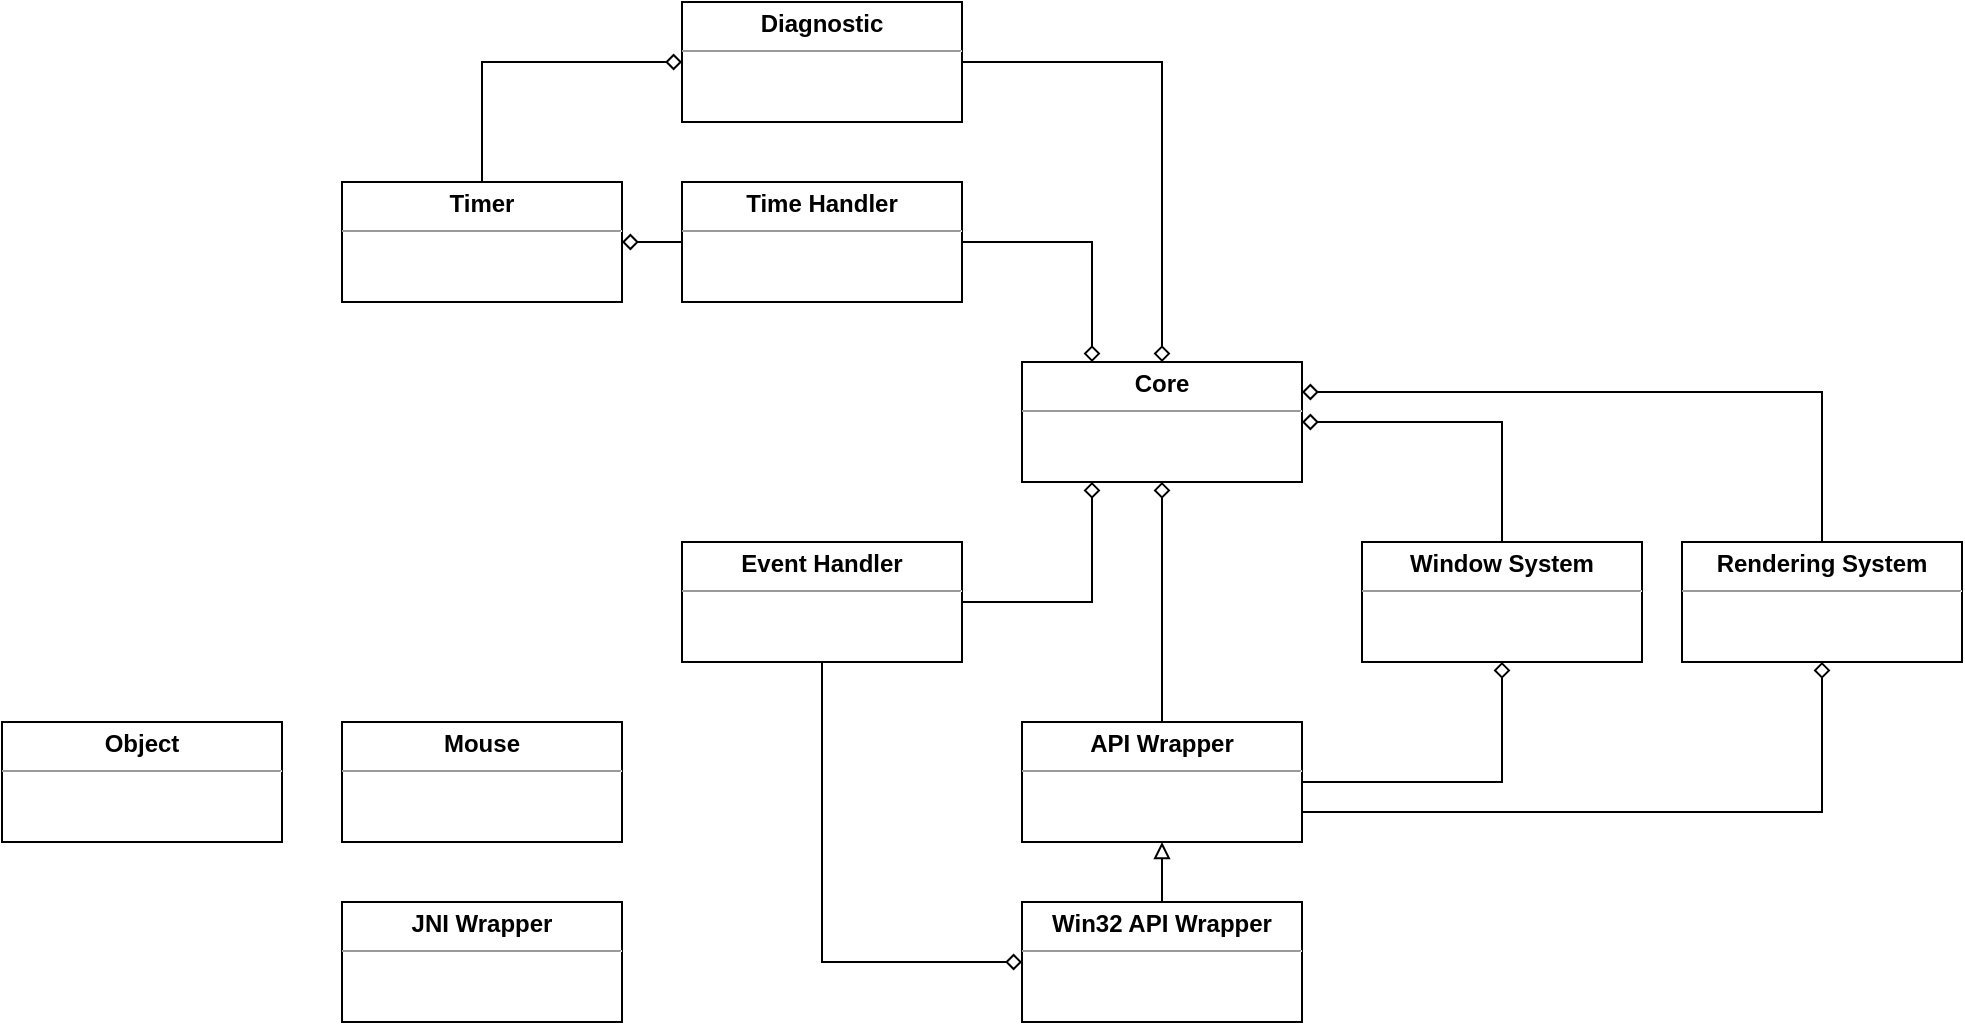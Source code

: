 <mxfile version="13.6.6" type="device"><diagram id="DmxBHvmwaSEjA6_VeW33" name="Page-1"><mxGraphModel dx="2858" dy="2188" grid="1" gridSize="10" guides="1" tooltips="1" connect="1" arrows="1" fold="1" page="1" pageScale="1" pageWidth="827" pageHeight="1169" math="0" shadow="0"><root><mxCell id="0"/><mxCell id="1" parent="0"/><mxCell id="AmZ64zttbgACXLcnOUk--17" value="" style="edgeStyle=orthogonalEdgeStyle;rounded=0;orthogonalLoop=1;jettySize=auto;html=1;endArrow=none;endFill=0;entryX=1;entryY=0.5;entryDx=0;entryDy=0;startArrow=diamond;startFill=0;exitX=0.25;exitY=0;exitDx=0;exitDy=0;" edge="1" parent="1" source="m0LTPqCmksejL25E1hFx-1" target="mVHAmvGUp1Sz0_ahpl1V-3"><mxGeometry relative="1" as="geometry"><mxPoint x="300" y="-360" as="targetPoint"/></mxGeometry></mxCell><mxCell id="m0LTPqCmksejL25E1hFx-1" value="&lt;p style=&quot;margin: 0px ; margin-top: 4px ; text-align: center&quot;&gt;&lt;b&gt;Core&lt;/b&gt;&lt;/p&gt;&lt;hr size=&quot;1&quot;&gt;&lt;div style=&quot;height: 2px&quot;&gt;&lt;/div&gt;" style="verticalAlign=top;align=left;overflow=fill;fontSize=12;fontFamily=Helvetica;html=1;" parent="1" vertex="1"><mxGeometry x="200" y="-200" width="140" height="60" as="geometry"/></mxCell><mxCell id="AmZ64zttbgACXLcnOUk--14" value="" style="edgeStyle=orthogonalEdgeStyle;rounded=0;orthogonalLoop=1;jettySize=auto;html=1;endArrow=diamond;endFill=0;entryX=0;entryY=0.5;entryDx=0;entryDy=0;exitX=0.5;exitY=1;exitDx=0;exitDy=0;" edge="1" parent="1" source="mVHAmvGUp1Sz0_ahpl1V-1" target="mVHAmvGUp1Sz0_ahpl1V-8"><mxGeometry relative="1" as="geometry"/></mxCell><mxCell id="AmZ64zttbgACXLcnOUk--15" value="" style="edgeStyle=orthogonalEdgeStyle;rounded=0;orthogonalLoop=1;jettySize=auto;html=1;endArrow=diamond;endFill=0;entryX=0.25;entryY=1;entryDx=0;entryDy=0;" edge="1" parent="1" source="mVHAmvGUp1Sz0_ahpl1V-1" target="m0LTPqCmksejL25E1hFx-1"><mxGeometry relative="1" as="geometry"/></mxCell><mxCell id="mVHAmvGUp1Sz0_ahpl1V-1" value="&lt;p style=&quot;margin: 0px ; margin-top: 4px ; text-align: center&quot;&gt;&lt;b&gt;Event Handler&lt;/b&gt;&lt;/p&gt;&lt;hr size=&quot;1&quot;&gt;&lt;div style=&quot;height: 2px&quot;&gt;&lt;/div&gt;" style="verticalAlign=top;align=left;overflow=fill;fontSize=12;fontFamily=Helvetica;html=1;" parent="1" vertex="1"><mxGeometry x="30" y="-110" width="140" height="60" as="geometry"/></mxCell><mxCell id="AmZ64zttbgACXLcnOUk--18" value="" style="edgeStyle=orthogonalEdgeStyle;rounded=0;orthogonalLoop=1;jettySize=auto;html=1;startArrow=none;startFill=0;endArrow=diamond;endFill=0;" edge="1" parent="1" source="mVHAmvGUp1Sz0_ahpl1V-3" target="nWeJJFYkCO01219bqxLl-8"><mxGeometry relative="1" as="geometry"/></mxCell><mxCell id="mVHAmvGUp1Sz0_ahpl1V-3" value="&lt;p style=&quot;margin: 0px ; margin-top: 4px ; text-align: center&quot;&gt;&lt;b&gt;Time Handler&lt;/b&gt;&lt;/p&gt;&lt;hr size=&quot;1&quot;&gt;&lt;div style=&quot;height: 2px&quot;&gt;&lt;/div&gt;" style="verticalAlign=top;align=left;overflow=fill;fontSize=12;fontFamily=Helvetica;html=1;" parent="1" vertex="1"><mxGeometry x="30" y="-290" width="140" height="60" as="geometry"/></mxCell><mxCell id="AmZ64zttbgACXLcnOUk--6" value="" style="edgeStyle=orthogonalEdgeStyle;rounded=0;orthogonalLoop=1;jettySize=auto;html=1;endArrow=diamond;endFill=0;entryX=1;entryY=0.5;entryDx=0;entryDy=0;exitX=0.5;exitY=0;exitDx=0;exitDy=0;" edge="1" parent="1" source="mVHAmvGUp1Sz0_ahpl1V-4" target="m0LTPqCmksejL25E1hFx-1"><mxGeometry relative="1" as="geometry"/></mxCell><mxCell id="mVHAmvGUp1Sz0_ahpl1V-4" value="&lt;p style=&quot;margin: 0px ; margin-top: 4px ; text-align: center&quot;&gt;&lt;b&gt;Window System&lt;/b&gt;&lt;/p&gt;&lt;hr size=&quot;1&quot;&gt;&lt;div style=&quot;height: 2px&quot;&gt;&lt;/div&gt;" style="verticalAlign=top;align=left;overflow=fill;fontSize=12;fontFamily=Helvetica;html=1;" parent="1" vertex="1"><mxGeometry x="370" y="-110" width="140" height="60" as="geometry"/></mxCell><mxCell id="AmZ64zttbgACXLcnOUk--8" value="" style="edgeStyle=orthogonalEdgeStyle;rounded=0;orthogonalLoop=1;jettySize=auto;html=1;endArrow=diamond;endFill=0;entryX=0.5;entryY=1;entryDx=0;entryDy=0;exitX=1;exitY=0.5;exitDx=0;exitDy=0;" edge="1" parent="1" source="mVHAmvGUp1Sz0_ahpl1V-5" target="mVHAmvGUp1Sz0_ahpl1V-4"><mxGeometry relative="1" as="geometry"/></mxCell><mxCell id="AmZ64zttbgACXLcnOUk--10" value="" style="edgeStyle=orthogonalEdgeStyle;rounded=0;orthogonalLoop=1;jettySize=auto;html=1;endArrow=diamond;endFill=0;entryX=0.5;entryY=1;entryDx=0;entryDy=0;exitX=1;exitY=0.75;exitDx=0;exitDy=0;" edge="1" parent="1" source="mVHAmvGUp1Sz0_ahpl1V-5" target="mVHAmvGUp1Sz0_ahpl1V-6"><mxGeometry relative="1" as="geometry"/></mxCell><mxCell id="AmZ64zttbgACXLcnOUk--12" value="" style="edgeStyle=orthogonalEdgeStyle;rounded=0;orthogonalLoop=1;jettySize=auto;html=1;endArrow=diamond;endFill=0;entryX=0.5;entryY=1;entryDx=0;entryDy=0;" edge="1" parent="1" source="mVHAmvGUp1Sz0_ahpl1V-5" target="m0LTPqCmksejL25E1hFx-1"><mxGeometry relative="1" as="geometry"/></mxCell><mxCell id="mVHAmvGUp1Sz0_ahpl1V-5" value="&lt;p style=&quot;margin: 0px ; margin-top: 4px ; text-align: center&quot;&gt;&lt;b&gt;API Wrapper&lt;/b&gt;&lt;/p&gt;&lt;hr size=&quot;1&quot;&gt;&lt;div style=&quot;height: 2px&quot;&gt;&lt;/div&gt;" style="verticalAlign=top;align=left;overflow=fill;fontSize=12;fontFamily=Helvetica;html=1;" parent="1" vertex="1"><mxGeometry x="200" y="-20" width="140" height="60" as="geometry"/></mxCell><mxCell id="AmZ64zttbgACXLcnOUk--5" value="" style="edgeStyle=orthogonalEdgeStyle;rounded=0;orthogonalLoop=1;jettySize=auto;html=1;endArrow=diamond;endFill=0;exitX=0.5;exitY=0;exitDx=0;exitDy=0;entryX=1;entryY=0.25;entryDx=0;entryDy=0;" edge="1" parent="1" source="mVHAmvGUp1Sz0_ahpl1V-6" target="m0LTPqCmksejL25E1hFx-1"><mxGeometry relative="1" as="geometry"><mxPoint x="360" y="-190" as="targetPoint"/></mxGeometry></mxCell><mxCell id="mVHAmvGUp1Sz0_ahpl1V-6" value="&lt;p style=&quot;margin: 0px ; margin-top: 4px ; text-align: center&quot;&gt;&lt;b&gt;Rendering System&lt;/b&gt;&lt;/p&gt;&lt;hr size=&quot;1&quot;&gt;&lt;div style=&quot;height: 2px&quot;&gt;&lt;/div&gt;" style="verticalAlign=top;align=left;overflow=fill;fontSize=12;fontFamily=Helvetica;html=1;" parent="1" vertex="1"><mxGeometry x="530" y="-110" width="140" height="60" as="geometry"/></mxCell><mxCell id="AmZ64zttbgACXLcnOUk--11" value="" style="edgeStyle=orthogonalEdgeStyle;rounded=0;orthogonalLoop=1;jettySize=auto;html=1;endArrow=block;endFill=0;" edge="1" parent="1" source="mVHAmvGUp1Sz0_ahpl1V-8" target="mVHAmvGUp1Sz0_ahpl1V-5"><mxGeometry relative="1" as="geometry"/></mxCell><mxCell id="mVHAmvGUp1Sz0_ahpl1V-8" value="&lt;p style=&quot;margin: 0px ; margin-top: 4px ; text-align: center&quot;&gt;&lt;b&gt;Win32 API Wrapper&lt;/b&gt;&lt;/p&gt;&lt;hr size=&quot;1&quot;&gt;&lt;div style=&quot;height: 2px&quot;&gt;&lt;/div&gt;" style="verticalAlign=top;align=left;overflow=fill;fontSize=12;fontFamily=Helvetica;html=1;" parent="1" vertex="1"><mxGeometry x="200" y="70" width="140" height="60" as="geometry"/></mxCell><mxCell id="AmZ64zttbgACXLcnOUk--23" value="" style="edgeStyle=orthogonalEdgeStyle;rounded=0;orthogonalLoop=1;jettySize=auto;html=1;startArrow=none;startFill=0;endArrow=diamond;endFill=0;entryX=0;entryY=0.5;entryDx=0;entryDy=0;exitX=0.5;exitY=0;exitDx=0;exitDy=0;" edge="1" parent="1" source="nWeJJFYkCO01219bqxLl-8" target="AmZ64zttbgACXLcnOUk--20"><mxGeometry relative="1" as="geometry"><mxPoint x="-70" y="-280" as="targetPoint"/></mxGeometry></mxCell><mxCell id="nWeJJFYkCO01219bqxLl-8" value="&lt;p style=&quot;margin: 0px ; margin-top: 4px ; text-align: center&quot;&gt;&lt;b&gt;Timer&lt;/b&gt;&lt;/p&gt;&lt;hr size=&quot;1&quot;&gt;&lt;div style=&quot;height: 2px&quot;&gt;&lt;/div&gt;" style="verticalAlign=top;align=left;overflow=fill;fontSize=12;fontFamily=Helvetica;html=1;" parent="1" vertex="1"><mxGeometry x="-140" y="-290" width="140" height="60" as="geometry"/></mxCell><mxCell id="AmZ64zttbgACXLcnOUk--21" value="" style="edgeStyle=orthogonalEdgeStyle;rounded=0;orthogonalLoop=1;jettySize=auto;html=1;startArrow=none;startFill=0;endArrow=diamond;endFill=0;entryX=0.5;entryY=0;entryDx=0;entryDy=0;" edge="1" parent="1" source="AmZ64zttbgACXLcnOUk--20" target="m0LTPqCmksejL25E1hFx-1"><mxGeometry relative="1" as="geometry"/></mxCell><mxCell id="AmZ64zttbgACXLcnOUk--20" value="&lt;p style=&quot;margin: 0px ; margin-top: 4px ; text-align: center&quot;&gt;&lt;b&gt;Diagnostic&lt;/b&gt;&lt;/p&gt;&lt;hr size=&quot;1&quot;&gt;&lt;div style=&quot;height: 2px&quot;&gt;&lt;/div&gt;" style="verticalAlign=top;align=left;overflow=fill;fontSize=12;fontFamily=Helvetica;html=1;" vertex="1" parent="1"><mxGeometry x="30" y="-380" width="140" height="60" as="geometry"/></mxCell><mxCell id="AmZ64zttbgACXLcnOUk--24" value="&lt;p style=&quot;margin: 0px ; margin-top: 4px ; text-align: center&quot;&gt;&lt;b&gt;JNI Wrapper&lt;/b&gt;&lt;/p&gt;&lt;hr size=&quot;1&quot;&gt;&lt;div style=&quot;height: 2px&quot;&gt;&lt;/div&gt;" style="verticalAlign=top;align=left;overflow=fill;fontSize=12;fontFamily=Helvetica;html=1;" vertex="1" parent="1"><mxGeometry x="-140" y="70" width="140" height="60" as="geometry"/></mxCell><mxCell id="AmZ64zttbgACXLcnOUk--25" value="&lt;p style=&quot;margin: 0px ; margin-top: 4px ; text-align: center&quot;&gt;&lt;b&gt;Mouse&lt;/b&gt;&lt;/p&gt;&lt;hr size=&quot;1&quot;&gt;&lt;div style=&quot;height: 2px&quot;&gt;&lt;/div&gt;" style="verticalAlign=top;align=left;overflow=fill;fontSize=12;fontFamily=Helvetica;html=1;" vertex="1" parent="1"><mxGeometry x="-140" y="-20" width="140" height="60" as="geometry"/></mxCell><mxCell id="AmZ64zttbgACXLcnOUk--26" value="&lt;p style=&quot;margin: 0px ; margin-top: 4px ; text-align: center&quot;&gt;&lt;b&gt;Object&lt;/b&gt;&lt;/p&gt;&lt;hr size=&quot;1&quot;&gt;&lt;div style=&quot;height: 2px&quot;&gt;&lt;/div&gt;" style="verticalAlign=top;align=left;overflow=fill;fontSize=12;fontFamily=Helvetica;html=1;" vertex="1" parent="1"><mxGeometry x="-310" y="-20" width="140" height="60" as="geometry"/></mxCell></root></mxGraphModel></diagram></mxfile>